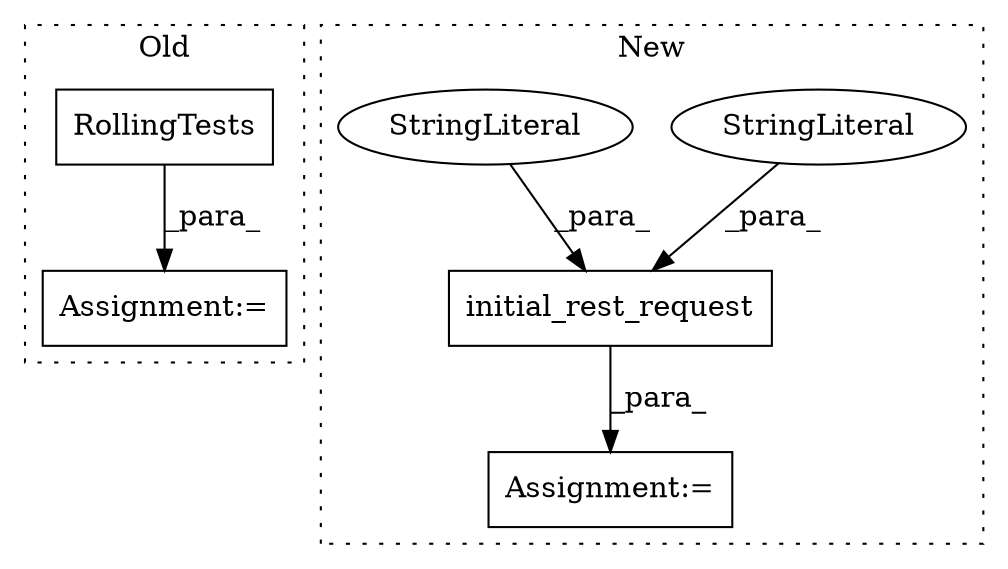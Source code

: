 digraph G {
subgraph cluster0 {
1 [label="RollingTests" a="32" s="912" l="14" shape="box"];
4 [label="Assignment:=" a="7" s="911" l="1" shape="box"];
label = "Old";
style="dotted";
}
subgraph cluster1 {
2 [label="initial_rest_request" a="32" s="1000,1039" l="21,1" shape="box"];
3 [label="Assignment:=" a="7" s="999" l="1" shape="box"];
5 [label="StringLiteral" a="45" s="1021" l="9" shape="ellipse"];
6 [label="StringLiteral" a="45" s="1031" l="8" shape="ellipse"];
label = "New";
style="dotted";
}
1 -> 4 [label="_para_"];
2 -> 3 [label="_para_"];
5 -> 2 [label="_para_"];
6 -> 2 [label="_para_"];
}